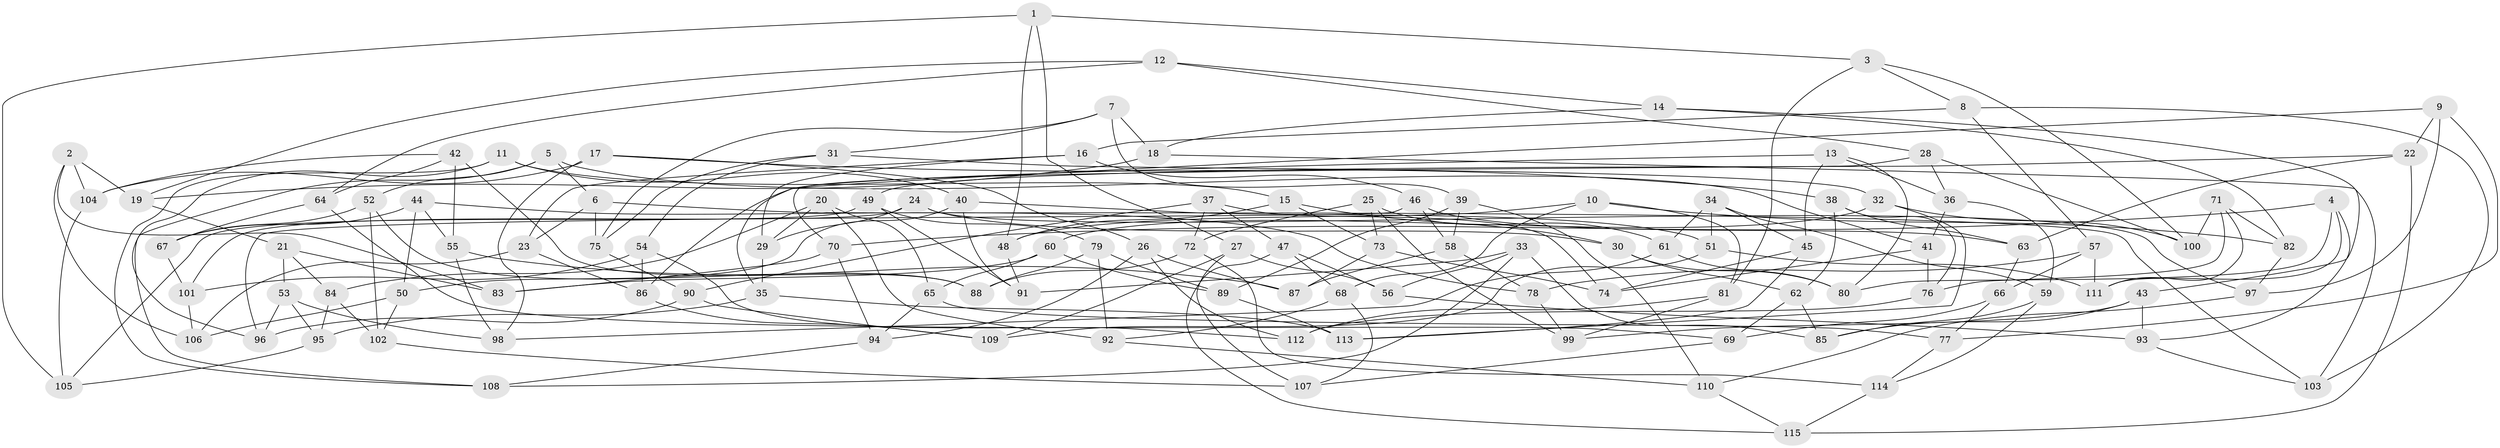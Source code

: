 // coarse degree distribution, {6: 0.6142857142857143, 4: 0.35714285714285715, 5: 0.02857142857142857}
// Generated by graph-tools (version 1.1) at 2025/52/02/27/25 19:52:32]
// undirected, 115 vertices, 230 edges
graph export_dot {
graph [start="1"]
  node [color=gray90,style=filled];
  1;
  2;
  3;
  4;
  5;
  6;
  7;
  8;
  9;
  10;
  11;
  12;
  13;
  14;
  15;
  16;
  17;
  18;
  19;
  20;
  21;
  22;
  23;
  24;
  25;
  26;
  27;
  28;
  29;
  30;
  31;
  32;
  33;
  34;
  35;
  36;
  37;
  38;
  39;
  40;
  41;
  42;
  43;
  44;
  45;
  46;
  47;
  48;
  49;
  50;
  51;
  52;
  53;
  54;
  55;
  56;
  57;
  58;
  59;
  60;
  61;
  62;
  63;
  64;
  65;
  66;
  67;
  68;
  69;
  70;
  71;
  72;
  73;
  74;
  75;
  76;
  77;
  78;
  79;
  80;
  81;
  82;
  83;
  84;
  85;
  86;
  87;
  88;
  89;
  90;
  91;
  92;
  93;
  94;
  95;
  96;
  97;
  98;
  99;
  100;
  101;
  102;
  103;
  104;
  105;
  106;
  107;
  108;
  109;
  110;
  111;
  112;
  113;
  114;
  115;
  1 -- 48;
  1 -- 105;
  1 -- 27;
  1 -- 3;
  2 -- 19;
  2 -- 106;
  2 -- 83;
  2 -- 104;
  3 -- 100;
  3 -- 8;
  3 -- 81;
  4 -- 93;
  4 -- 111;
  4 -- 70;
  4 -- 80;
  5 -- 108;
  5 -- 41;
  5 -- 52;
  5 -- 6;
  6 -- 23;
  6 -- 103;
  6 -- 75;
  7 -- 18;
  7 -- 75;
  7 -- 39;
  7 -- 31;
  8 -- 57;
  8 -- 16;
  8 -- 103;
  9 -- 97;
  9 -- 77;
  9 -- 35;
  9 -- 22;
  10 -- 81;
  10 -- 48;
  10 -- 82;
  10 -- 68;
  11 -- 40;
  11 -- 96;
  11 -- 108;
  11 -- 15;
  12 -- 19;
  12 -- 14;
  12 -- 64;
  12 -- 28;
  13 -- 36;
  13 -- 45;
  13 -- 86;
  13 -- 80;
  14 -- 82;
  14 -- 18;
  14 -- 43;
  15 -- 73;
  15 -- 48;
  15 -- 30;
  16 -- 23;
  16 -- 29;
  16 -- 46;
  17 -- 26;
  17 -- 38;
  17 -- 98;
  17 -- 104;
  18 -- 19;
  18 -- 103;
  19 -- 21;
  20 -- 65;
  20 -- 84;
  20 -- 29;
  20 -- 92;
  21 -- 83;
  21 -- 53;
  21 -- 84;
  22 -- 63;
  22 -- 49;
  22 -- 115;
  23 -- 106;
  23 -- 86;
  24 -- 30;
  24 -- 97;
  24 -- 29;
  24 -- 101;
  25 -- 61;
  25 -- 99;
  25 -- 73;
  25 -- 72;
  26 -- 112;
  26 -- 94;
  26 -- 87;
  27 -- 107;
  27 -- 56;
  27 -- 109;
  28 -- 36;
  28 -- 100;
  28 -- 70;
  29 -- 35;
  30 -- 80;
  30 -- 62;
  31 -- 32;
  31 -- 54;
  31 -- 75;
  32 -- 113;
  32 -- 100;
  32 -- 60;
  33 -- 91;
  33 -- 108;
  33 -- 56;
  33 -- 85;
  34 -- 59;
  34 -- 45;
  34 -- 51;
  34 -- 61;
  35 -- 113;
  35 -- 95;
  36 -- 59;
  36 -- 41;
  37 -- 90;
  37 -- 72;
  37 -- 47;
  37 -- 74;
  38 -- 62;
  38 -- 63;
  38 -- 76;
  39 -- 89;
  39 -- 58;
  39 -- 110;
  40 -- 50;
  40 -- 51;
  40 -- 91;
  41 -- 74;
  41 -- 76;
  42 -- 88;
  42 -- 104;
  42 -- 64;
  42 -- 55;
  43 -- 93;
  43 -- 85;
  43 -- 99;
  44 -- 55;
  44 -- 78;
  44 -- 50;
  44 -- 67;
  45 -- 74;
  45 -- 113;
  46 -- 96;
  46 -- 63;
  46 -- 58;
  47 -- 56;
  47 -- 115;
  47 -- 68;
  48 -- 91;
  49 -- 91;
  49 -- 105;
  49 -- 79;
  50 -- 102;
  50 -- 106;
  51 -- 111;
  51 -- 109;
  52 -- 88;
  52 -- 102;
  52 -- 67;
  53 -- 95;
  53 -- 96;
  53 -- 98;
  54 -- 112;
  54 -- 101;
  54 -- 86;
  55 -- 87;
  55 -- 98;
  56 -- 93;
  57 -- 111;
  57 -- 66;
  57 -- 78;
  58 -- 78;
  58 -- 87;
  59 -- 114;
  59 -- 85;
  60 -- 89;
  60 -- 83;
  60 -- 65;
  61 -- 98;
  61 -- 80;
  62 -- 69;
  62 -- 85;
  63 -- 66;
  64 -- 67;
  64 -- 69;
  65 -- 94;
  65 -- 77;
  66 -- 77;
  66 -- 69;
  67 -- 101;
  68 -- 92;
  68 -- 107;
  69 -- 107;
  70 -- 94;
  70 -- 83;
  71 -- 100;
  71 -- 76;
  71 -- 82;
  71 -- 111;
  72 -- 88;
  72 -- 114;
  73 -- 87;
  73 -- 74;
  75 -- 90;
  76 -- 112;
  77 -- 114;
  78 -- 99;
  79 -- 88;
  79 -- 89;
  79 -- 92;
  81 -- 99;
  81 -- 112;
  82 -- 97;
  84 -- 95;
  84 -- 102;
  86 -- 109;
  89 -- 113;
  90 -- 96;
  90 -- 109;
  92 -- 110;
  93 -- 103;
  94 -- 108;
  95 -- 105;
  97 -- 110;
  101 -- 106;
  102 -- 107;
  104 -- 105;
  110 -- 115;
  114 -- 115;
}

